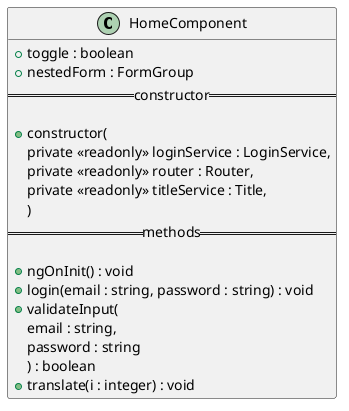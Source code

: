 @startuml HomeComponent diagram
class HomeComponent {
  + toggle : boolean
  + nestedForm : FormGroup
  ==constructor==

  + constructor(
    private <<readonly>> loginService : LoginService,
    private <<readonly>> router : Router,
    private <<readonly>> titleService : Title,
  )
  ==methods==

  + ngOnInit() : void
  + login(email : string, password : string) : void
  + validateInput(
    email : string,
    password : string
    ) : boolean
  + translate(i : integer) : void
}
@enduml
